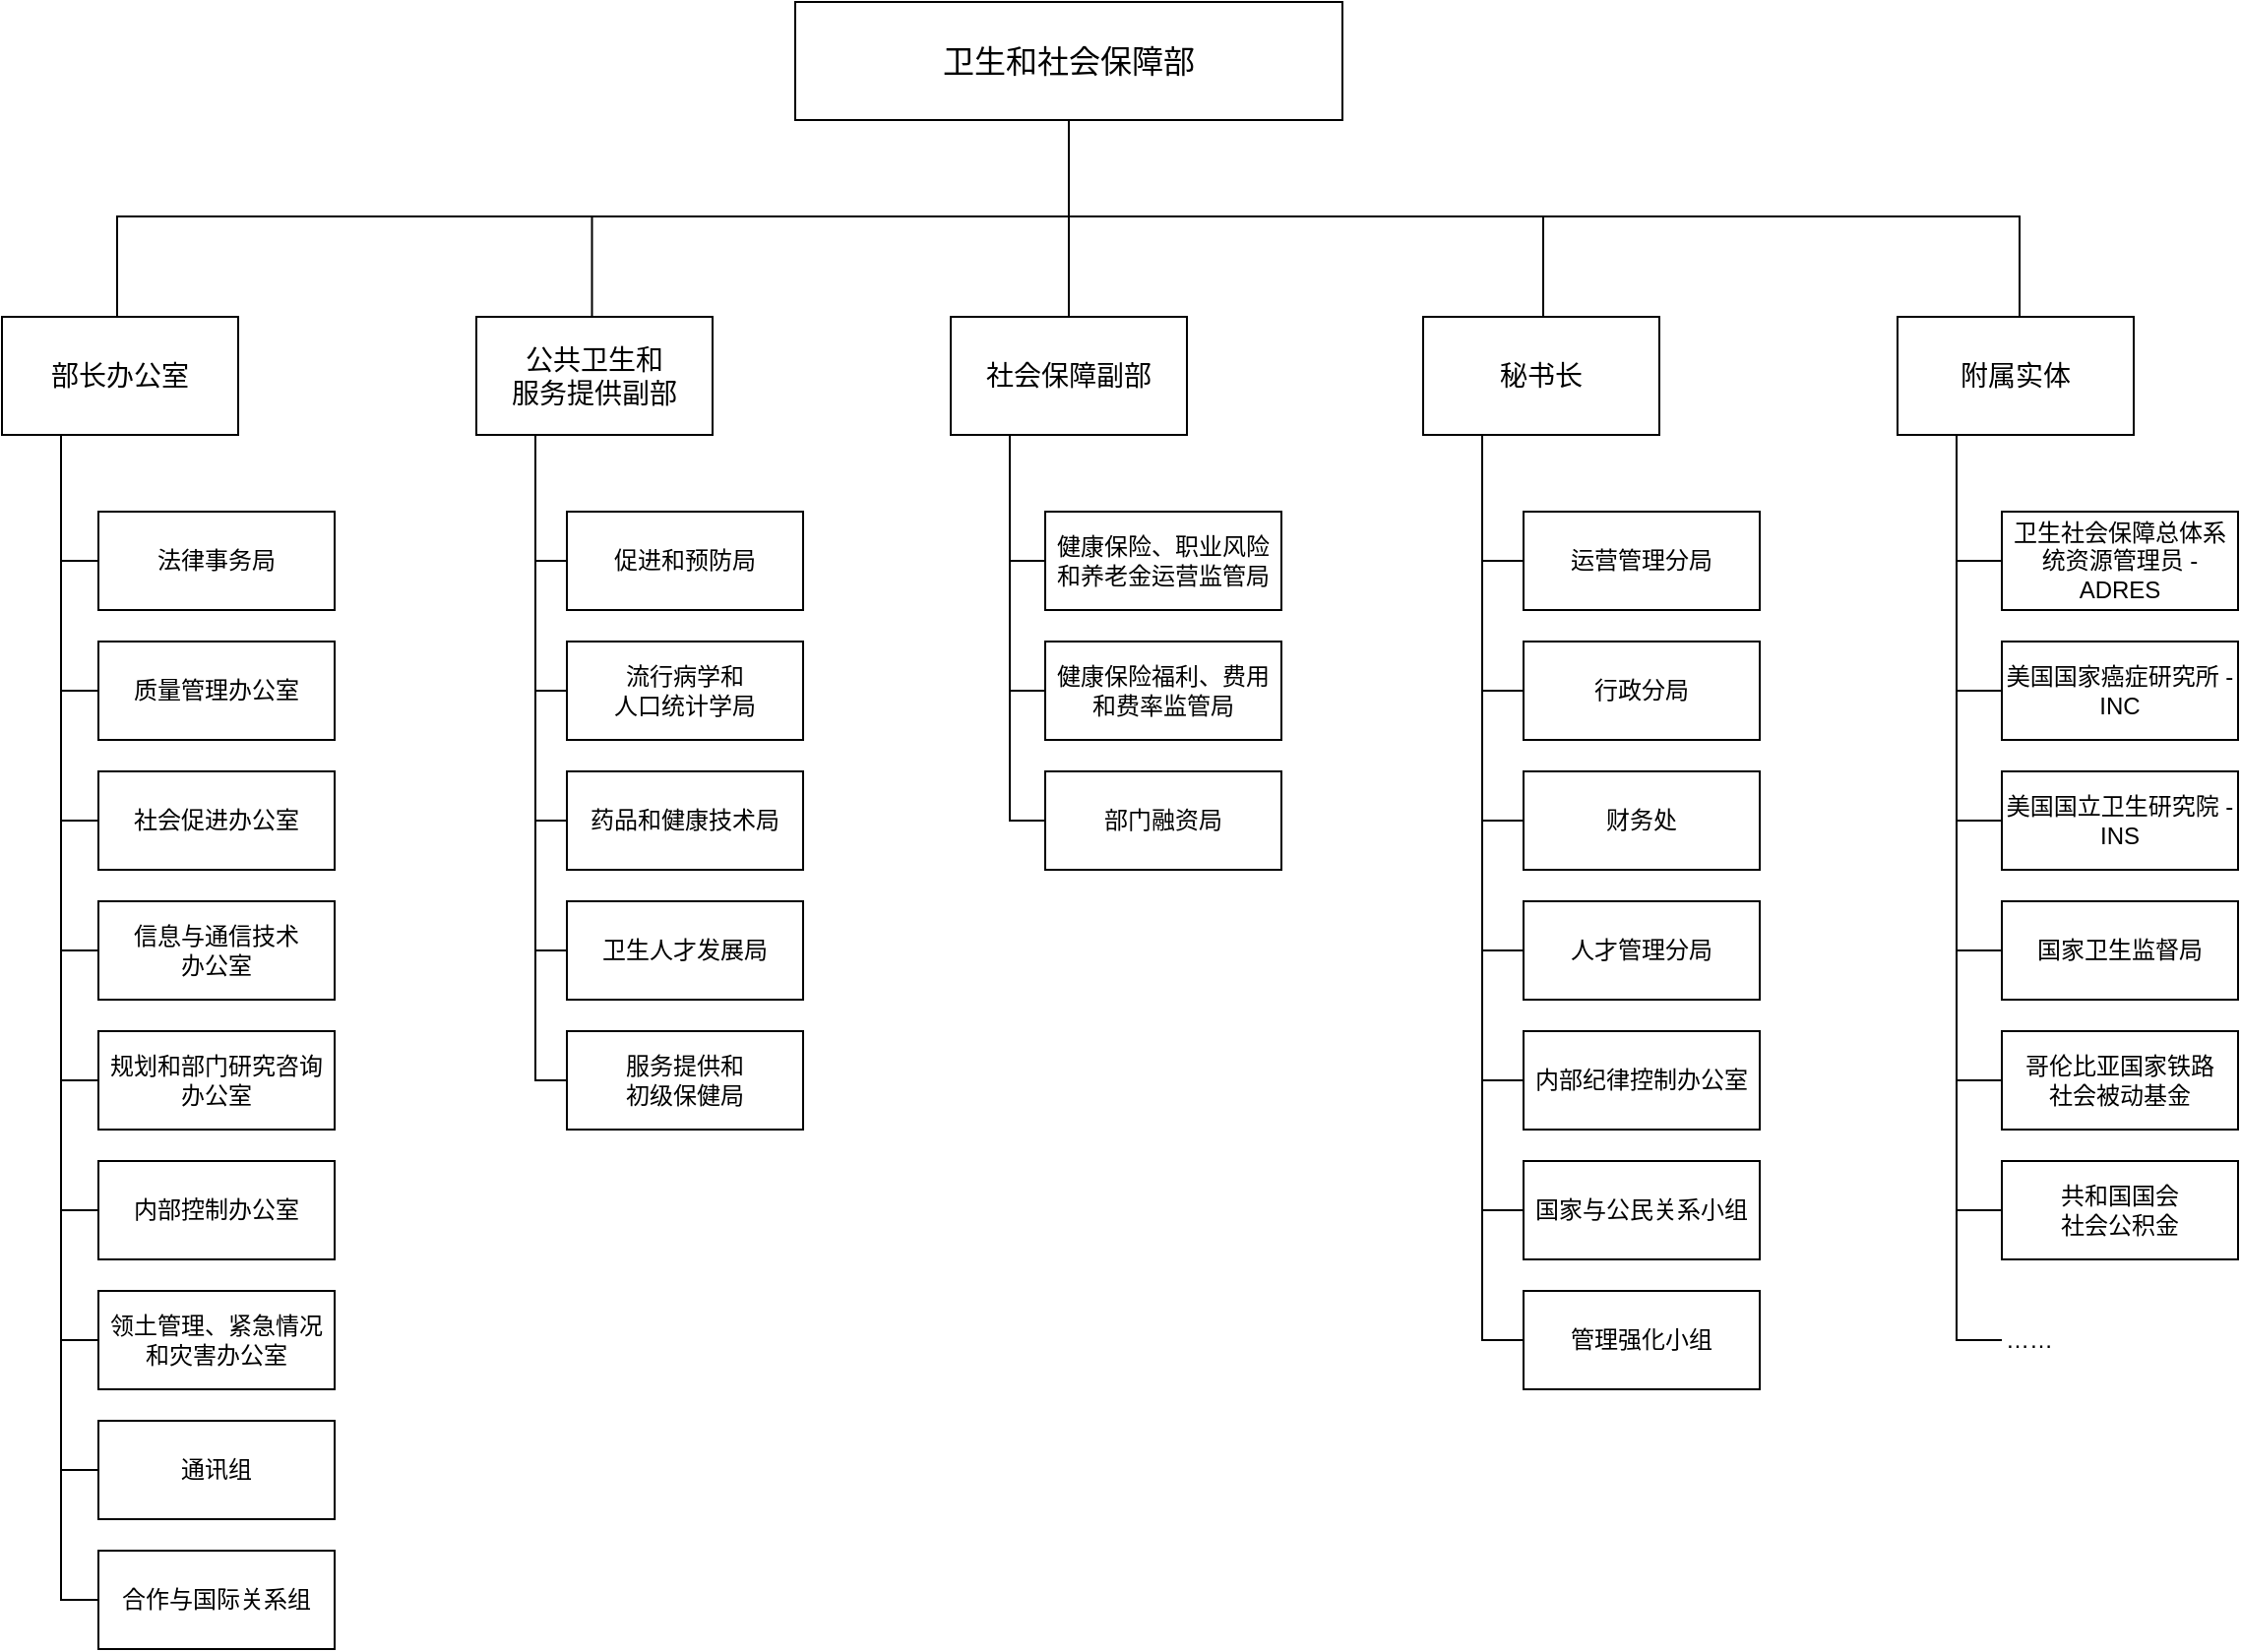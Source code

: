 <mxfile version="24.3.1" type="github">
  <diagram name="第 1 页" id="nsINtxGWiJ4ZphKbCXR5">
    <mxGraphModel dx="2278" dy="1428" grid="0" gridSize="10" guides="1" tooltips="1" connect="1" arrows="1" fold="1" page="0" pageScale="1" pageWidth="827" pageHeight="1169" math="0" shadow="0">
      <root>
        <mxCell id="0" />
        <mxCell id="1" parent="0" />
        <mxCell id="EW5mezHFkuSFeGB_xYiB-1" value="卫生和社会保障部" style="rounded=0;whiteSpace=wrap;html=1;fontSize=16;" vertex="1" parent="1">
          <mxGeometry x="62" y="-134" width="278" height="60" as="geometry" />
        </mxCell>
        <mxCell id="EW5mezHFkuSFeGB_xYiB-72" style="edgeStyle=orthogonalEdgeStyle;rounded=0;orthogonalLoop=1;jettySize=auto;html=1;exitX=0.25;exitY=1;exitDx=0;exitDy=0;entryX=0;entryY=0.5;entryDx=0;entryDy=0;strokeColor=default;align=center;verticalAlign=middle;fontFamily=Helvetica;fontSize=12;fontColor=default;labelBackgroundColor=default;startSize=8;endArrow=none;endSize=8;" edge="1" parent="1" source="EW5mezHFkuSFeGB_xYiB-2" target="EW5mezHFkuSFeGB_xYiB-9">
          <mxGeometry relative="1" as="geometry">
            <Array as="points">
              <mxPoint x="-311" y="150" />
            </Array>
          </mxGeometry>
        </mxCell>
        <mxCell id="EW5mezHFkuSFeGB_xYiB-74" style="edgeStyle=orthogonalEdgeStyle;rounded=0;orthogonalLoop=1;jettySize=auto;html=1;exitX=0.25;exitY=1;exitDx=0;exitDy=0;entryX=0;entryY=0.5;entryDx=0;entryDy=0;strokeColor=default;align=center;verticalAlign=middle;fontFamily=Helvetica;fontSize=12;fontColor=default;labelBackgroundColor=default;startSize=8;endArrow=none;endSize=8;" edge="1" parent="1" source="EW5mezHFkuSFeGB_xYiB-2" target="EW5mezHFkuSFeGB_xYiB-10">
          <mxGeometry relative="1" as="geometry">
            <Array as="points">
              <mxPoint x="-311" y="216" />
            </Array>
          </mxGeometry>
        </mxCell>
        <mxCell id="EW5mezHFkuSFeGB_xYiB-75" style="edgeStyle=orthogonalEdgeStyle;rounded=0;orthogonalLoop=1;jettySize=auto;html=1;exitX=0.25;exitY=1;exitDx=0;exitDy=0;entryX=0;entryY=0.5;entryDx=0;entryDy=0;strokeColor=default;align=center;verticalAlign=middle;fontFamily=Helvetica;fontSize=12;fontColor=default;labelBackgroundColor=default;startSize=8;endArrow=none;endSize=8;" edge="1" parent="1" source="EW5mezHFkuSFeGB_xYiB-2" target="EW5mezHFkuSFeGB_xYiB-11">
          <mxGeometry relative="1" as="geometry">
            <Array as="points">
              <mxPoint x="-311" y="282" />
            </Array>
          </mxGeometry>
        </mxCell>
        <mxCell id="EW5mezHFkuSFeGB_xYiB-76" style="edgeStyle=orthogonalEdgeStyle;rounded=0;orthogonalLoop=1;jettySize=auto;html=1;exitX=0.25;exitY=1;exitDx=0;exitDy=0;entryX=0;entryY=0.5;entryDx=0;entryDy=0;strokeColor=default;align=center;verticalAlign=middle;fontFamily=Helvetica;fontSize=12;fontColor=default;labelBackgroundColor=default;startSize=8;endArrow=none;endSize=8;" edge="1" parent="1" source="EW5mezHFkuSFeGB_xYiB-2" target="EW5mezHFkuSFeGB_xYiB-12">
          <mxGeometry relative="1" as="geometry">
            <Array as="points">
              <mxPoint x="-311" y="348" />
            </Array>
          </mxGeometry>
        </mxCell>
        <mxCell id="EW5mezHFkuSFeGB_xYiB-77" style="edgeStyle=orthogonalEdgeStyle;rounded=0;orthogonalLoop=1;jettySize=auto;html=1;exitX=0.25;exitY=1;exitDx=0;exitDy=0;entryX=0;entryY=0.5;entryDx=0;entryDy=0;strokeColor=default;align=center;verticalAlign=middle;fontFamily=Helvetica;fontSize=12;fontColor=default;labelBackgroundColor=default;startSize=8;endArrow=none;endSize=8;" edge="1" parent="1" source="EW5mezHFkuSFeGB_xYiB-2" target="EW5mezHFkuSFeGB_xYiB-13">
          <mxGeometry relative="1" as="geometry">
            <Array as="points">
              <mxPoint x="-311" y="414" />
            </Array>
          </mxGeometry>
        </mxCell>
        <mxCell id="EW5mezHFkuSFeGB_xYiB-78" style="edgeStyle=orthogonalEdgeStyle;rounded=0;orthogonalLoop=1;jettySize=auto;html=1;exitX=0.25;exitY=1;exitDx=0;exitDy=0;entryX=0;entryY=0.5;entryDx=0;entryDy=0;strokeColor=default;align=center;verticalAlign=middle;fontFamily=Helvetica;fontSize=12;fontColor=default;labelBackgroundColor=default;startSize=8;endArrow=none;endSize=8;" edge="1" parent="1" source="EW5mezHFkuSFeGB_xYiB-2" target="EW5mezHFkuSFeGB_xYiB-14">
          <mxGeometry relative="1" as="geometry">
            <Array as="points">
              <mxPoint x="-311" y="480" />
            </Array>
          </mxGeometry>
        </mxCell>
        <mxCell id="EW5mezHFkuSFeGB_xYiB-79" style="edgeStyle=orthogonalEdgeStyle;rounded=0;orthogonalLoop=1;jettySize=auto;html=1;exitX=0.25;exitY=1;exitDx=0;exitDy=0;entryX=0;entryY=0.5;entryDx=0;entryDy=0;strokeColor=default;align=center;verticalAlign=middle;fontFamily=Helvetica;fontSize=12;fontColor=default;labelBackgroundColor=default;startSize=8;endArrow=none;endSize=8;" edge="1" parent="1" source="EW5mezHFkuSFeGB_xYiB-2" target="EW5mezHFkuSFeGB_xYiB-15">
          <mxGeometry relative="1" as="geometry">
            <Array as="points">
              <mxPoint x="-311" y="546" />
            </Array>
          </mxGeometry>
        </mxCell>
        <mxCell id="EW5mezHFkuSFeGB_xYiB-80" style="edgeStyle=orthogonalEdgeStyle;rounded=0;orthogonalLoop=1;jettySize=auto;html=1;exitX=0.25;exitY=1;exitDx=0;exitDy=0;entryX=0;entryY=0.5;entryDx=0;entryDy=0;strokeColor=default;align=center;verticalAlign=middle;fontFamily=Helvetica;fontSize=12;fontColor=default;labelBackgroundColor=default;startSize=8;endArrow=none;endSize=8;" edge="1" parent="1" source="EW5mezHFkuSFeGB_xYiB-2" target="EW5mezHFkuSFeGB_xYiB-16">
          <mxGeometry relative="1" as="geometry">
            <Array as="points">
              <mxPoint x="-311" y="612" />
            </Array>
          </mxGeometry>
        </mxCell>
        <mxCell id="EW5mezHFkuSFeGB_xYiB-81" style="edgeStyle=orthogonalEdgeStyle;rounded=0;orthogonalLoop=1;jettySize=auto;html=1;exitX=0.25;exitY=1;exitDx=0;exitDy=0;entryX=0;entryY=0.5;entryDx=0;entryDy=0;strokeColor=default;align=center;verticalAlign=middle;fontFamily=Helvetica;fontSize=12;fontColor=default;labelBackgroundColor=default;startSize=8;endArrow=none;endSize=8;" edge="1" parent="1" source="EW5mezHFkuSFeGB_xYiB-2" target="EW5mezHFkuSFeGB_xYiB-17">
          <mxGeometry relative="1" as="geometry">
            <Array as="points">
              <mxPoint x="-311" y="678" />
            </Array>
          </mxGeometry>
        </mxCell>
        <mxCell id="EW5mezHFkuSFeGB_xYiB-2" value="部长办公室" style="rounded=0;whiteSpace=wrap;html=1;fontSize=14;" vertex="1" parent="1">
          <mxGeometry x="-341" y="26" width="120" height="60" as="geometry" />
        </mxCell>
        <mxCell id="EW5mezHFkuSFeGB_xYiB-82" style="edgeStyle=orthogonalEdgeStyle;rounded=0;orthogonalLoop=1;jettySize=auto;html=1;exitX=0.25;exitY=1;exitDx=0;exitDy=0;entryX=0;entryY=0.5;entryDx=0;entryDy=0;strokeColor=default;align=center;verticalAlign=middle;fontFamily=Helvetica;fontSize=12;fontColor=default;labelBackgroundColor=default;startSize=8;endArrow=none;endSize=8;" edge="1" parent="1" source="EW5mezHFkuSFeGB_xYiB-3" target="EW5mezHFkuSFeGB_xYiB-18">
          <mxGeometry relative="1" as="geometry">
            <Array as="points">
              <mxPoint x="-70" y="150" />
            </Array>
          </mxGeometry>
        </mxCell>
        <mxCell id="EW5mezHFkuSFeGB_xYiB-83" style="edgeStyle=orthogonalEdgeStyle;rounded=0;orthogonalLoop=1;jettySize=auto;html=1;exitX=0.25;exitY=1;exitDx=0;exitDy=0;entryX=0;entryY=0.5;entryDx=0;entryDy=0;strokeColor=default;align=center;verticalAlign=middle;fontFamily=Helvetica;fontSize=12;fontColor=default;labelBackgroundColor=default;startSize=8;endArrow=none;endSize=8;" edge="1" parent="1" source="EW5mezHFkuSFeGB_xYiB-3" target="EW5mezHFkuSFeGB_xYiB-20">
          <mxGeometry relative="1" as="geometry">
            <Array as="points">
              <mxPoint x="-70" y="216" />
            </Array>
          </mxGeometry>
        </mxCell>
        <mxCell id="EW5mezHFkuSFeGB_xYiB-84" style="edgeStyle=orthogonalEdgeStyle;rounded=0;orthogonalLoop=1;jettySize=auto;html=1;exitX=0.25;exitY=1;exitDx=0;exitDy=0;entryX=0;entryY=0.5;entryDx=0;entryDy=0;strokeColor=default;align=center;verticalAlign=middle;fontFamily=Helvetica;fontSize=12;fontColor=default;labelBackgroundColor=default;startSize=8;endArrow=none;endSize=8;" edge="1" parent="1" source="EW5mezHFkuSFeGB_xYiB-3" target="EW5mezHFkuSFeGB_xYiB-21">
          <mxGeometry relative="1" as="geometry">
            <Array as="points">
              <mxPoint x="-70" y="282" />
            </Array>
          </mxGeometry>
        </mxCell>
        <mxCell id="EW5mezHFkuSFeGB_xYiB-85" style="edgeStyle=orthogonalEdgeStyle;rounded=0;orthogonalLoop=1;jettySize=auto;html=1;exitX=0.25;exitY=1;exitDx=0;exitDy=0;entryX=0;entryY=0.5;entryDx=0;entryDy=0;strokeColor=default;align=center;verticalAlign=middle;fontFamily=Helvetica;fontSize=12;fontColor=default;labelBackgroundColor=default;startSize=8;endArrow=none;endSize=8;" edge="1" parent="1" source="EW5mezHFkuSFeGB_xYiB-3" target="EW5mezHFkuSFeGB_xYiB-22">
          <mxGeometry relative="1" as="geometry">
            <Array as="points">
              <mxPoint x="-70" y="348" />
            </Array>
          </mxGeometry>
        </mxCell>
        <mxCell id="EW5mezHFkuSFeGB_xYiB-86" style="edgeStyle=orthogonalEdgeStyle;rounded=0;orthogonalLoop=1;jettySize=auto;html=1;exitX=0.25;exitY=1;exitDx=0;exitDy=0;entryX=0;entryY=0.5;entryDx=0;entryDy=0;strokeColor=default;align=center;verticalAlign=middle;fontFamily=Helvetica;fontSize=12;fontColor=default;labelBackgroundColor=default;startSize=8;endArrow=none;endSize=8;" edge="1" parent="1" source="EW5mezHFkuSFeGB_xYiB-3" target="EW5mezHFkuSFeGB_xYiB-23">
          <mxGeometry relative="1" as="geometry">
            <Array as="points">
              <mxPoint x="-70" y="414" />
            </Array>
          </mxGeometry>
        </mxCell>
        <mxCell id="EW5mezHFkuSFeGB_xYiB-3" value="公共卫生和&lt;div style=&quot;font-size: 14px;&quot;&gt;服务提供副部&lt;/div&gt;" style="rounded=0;whiteSpace=wrap;html=1;fontSize=14;" vertex="1" parent="1">
          <mxGeometry x="-100" y="26" width="120" height="60" as="geometry" />
        </mxCell>
        <mxCell id="EW5mezHFkuSFeGB_xYiB-87" style="edgeStyle=orthogonalEdgeStyle;rounded=0;orthogonalLoop=1;jettySize=auto;html=1;exitX=0.25;exitY=1;exitDx=0;exitDy=0;entryX=0;entryY=0.5;entryDx=0;entryDy=0;strokeColor=default;align=center;verticalAlign=middle;fontFamily=Helvetica;fontSize=12;fontColor=default;labelBackgroundColor=default;startSize=8;endArrow=none;endSize=8;" edge="1" parent="1" source="EW5mezHFkuSFeGB_xYiB-4" target="EW5mezHFkuSFeGB_xYiB-24">
          <mxGeometry relative="1" as="geometry">
            <Array as="points">
              <mxPoint x="171" y="150" />
            </Array>
          </mxGeometry>
        </mxCell>
        <mxCell id="EW5mezHFkuSFeGB_xYiB-88" style="edgeStyle=orthogonalEdgeStyle;rounded=0;orthogonalLoop=1;jettySize=auto;html=1;exitX=0.25;exitY=1;exitDx=0;exitDy=0;entryX=0;entryY=0.5;entryDx=0;entryDy=0;strokeColor=default;align=center;verticalAlign=middle;fontFamily=Helvetica;fontSize=12;fontColor=default;labelBackgroundColor=default;startSize=8;endArrow=none;endSize=8;" edge="1" parent="1" source="EW5mezHFkuSFeGB_xYiB-4" target="EW5mezHFkuSFeGB_xYiB-25">
          <mxGeometry relative="1" as="geometry">
            <Array as="points">
              <mxPoint x="171" y="216" />
            </Array>
          </mxGeometry>
        </mxCell>
        <mxCell id="EW5mezHFkuSFeGB_xYiB-89" style="edgeStyle=orthogonalEdgeStyle;rounded=0;orthogonalLoop=1;jettySize=auto;html=1;exitX=0.25;exitY=1;exitDx=0;exitDy=0;entryX=0;entryY=0.5;entryDx=0;entryDy=0;strokeColor=default;align=center;verticalAlign=middle;fontFamily=Helvetica;fontSize=12;fontColor=default;labelBackgroundColor=default;startSize=8;endArrow=none;endSize=8;" edge="1" parent="1" source="EW5mezHFkuSFeGB_xYiB-4" target="EW5mezHFkuSFeGB_xYiB-26">
          <mxGeometry relative="1" as="geometry">
            <Array as="points">
              <mxPoint x="171" y="282" />
            </Array>
          </mxGeometry>
        </mxCell>
        <mxCell id="EW5mezHFkuSFeGB_xYiB-4" value="社会保障副部" style="rounded=0;whiteSpace=wrap;html=1;fontSize=14;" vertex="1" parent="1">
          <mxGeometry x="141" y="26" width="120" height="60" as="geometry" />
        </mxCell>
        <mxCell id="EW5mezHFkuSFeGB_xYiB-90" style="edgeStyle=orthogonalEdgeStyle;rounded=0;orthogonalLoop=1;jettySize=auto;html=1;exitX=0.25;exitY=1;exitDx=0;exitDy=0;entryX=0;entryY=0.5;entryDx=0;entryDy=0;strokeColor=default;align=center;verticalAlign=middle;fontFamily=Helvetica;fontSize=12;fontColor=default;labelBackgroundColor=default;startSize=8;endArrow=none;endSize=8;" edge="1" parent="1" source="EW5mezHFkuSFeGB_xYiB-5" target="EW5mezHFkuSFeGB_xYiB-27">
          <mxGeometry relative="1" as="geometry" />
        </mxCell>
        <mxCell id="EW5mezHFkuSFeGB_xYiB-91" style="edgeStyle=orthogonalEdgeStyle;rounded=0;orthogonalLoop=1;jettySize=auto;html=1;exitX=0.25;exitY=1;exitDx=0;exitDy=0;entryX=0;entryY=0.5;entryDx=0;entryDy=0;strokeColor=default;align=center;verticalAlign=middle;fontFamily=Helvetica;fontSize=12;fontColor=default;labelBackgroundColor=default;startSize=8;endArrow=none;endSize=8;" edge="1" parent="1" source="EW5mezHFkuSFeGB_xYiB-5" target="EW5mezHFkuSFeGB_xYiB-28">
          <mxGeometry relative="1" as="geometry" />
        </mxCell>
        <mxCell id="EW5mezHFkuSFeGB_xYiB-92" style="edgeStyle=orthogonalEdgeStyle;rounded=0;orthogonalLoop=1;jettySize=auto;html=1;exitX=0.25;exitY=1;exitDx=0;exitDy=0;entryX=0;entryY=0.5;entryDx=0;entryDy=0;strokeColor=default;align=center;verticalAlign=middle;fontFamily=Helvetica;fontSize=12;fontColor=default;labelBackgroundColor=default;startSize=8;endArrow=none;endSize=8;" edge="1" parent="1" source="EW5mezHFkuSFeGB_xYiB-5" target="EW5mezHFkuSFeGB_xYiB-29">
          <mxGeometry relative="1" as="geometry" />
        </mxCell>
        <mxCell id="EW5mezHFkuSFeGB_xYiB-93" style="edgeStyle=orthogonalEdgeStyle;rounded=0;orthogonalLoop=1;jettySize=auto;html=1;exitX=0.25;exitY=1;exitDx=0;exitDy=0;entryX=0;entryY=0.5;entryDx=0;entryDy=0;strokeColor=default;align=center;verticalAlign=middle;fontFamily=Helvetica;fontSize=12;fontColor=default;labelBackgroundColor=default;startSize=8;endArrow=none;endSize=8;" edge="1" parent="1" source="EW5mezHFkuSFeGB_xYiB-5" target="EW5mezHFkuSFeGB_xYiB-30">
          <mxGeometry relative="1" as="geometry" />
        </mxCell>
        <mxCell id="EW5mezHFkuSFeGB_xYiB-94" style="edgeStyle=orthogonalEdgeStyle;rounded=0;orthogonalLoop=1;jettySize=auto;html=1;exitX=0.25;exitY=1;exitDx=0;exitDy=0;entryX=0;entryY=0.5;entryDx=0;entryDy=0;strokeColor=default;align=center;verticalAlign=middle;fontFamily=Helvetica;fontSize=12;fontColor=default;labelBackgroundColor=default;startSize=8;endArrow=none;endSize=8;" edge="1" parent="1" source="EW5mezHFkuSFeGB_xYiB-5" target="EW5mezHFkuSFeGB_xYiB-31">
          <mxGeometry relative="1" as="geometry" />
        </mxCell>
        <mxCell id="EW5mezHFkuSFeGB_xYiB-95" style="edgeStyle=orthogonalEdgeStyle;rounded=0;orthogonalLoop=1;jettySize=auto;html=1;exitX=0.25;exitY=1;exitDx=0;exitDy=0;entryX=0;entryY=0.5;entryDx=0;entryDy=0;strokeColor=default;align=center;verticalAlign=middle;fontFamily=Helvetica;fontSize=12;fontColor=default;labelBackgroundColor=default;startSize=8;endArrow=none;endSize=8;" edge="1" parent="1" source="EW5mezHFkuSFeGB_xYiB-5" target="EW5mezHFkuSFeGB_xYiB-32">
          <mxGeometry relative="1" as="geometry" />
        </mxCell>
        <mxCell id="EW5mezHFkuSFeGB_xYiB-96" style="edgeStyle=orthogonalEdgeStyle;rounded=0;orthogonalLoop=1;jettySize=auto;html=1;exitX=0.25;exitY=1;exitDx=0;exitDy=0;entryX=0;entryY=0.5;entryDx=0;entryDy=0;strokeColor=default;align=center;verticalAlign=middle;fontFamily=Helvetica;fontSize=12;fontColor=default;labelBackgroundColor=default;startSize=8;endArrow=none;endSize=8;" edge="1" parent="1" source="EW5mezHFkuSFeGB_xYiB-5" target="EW5mezHFkuSFeGB_xYiB-33">
          <mxGeometry relative="1" as="geometry" />
        </mxCell>
        <mxCell id="EW5mezHFkuSFeGB_xYiB-5" value="秘书长" style="rounded=0;whiteSpace=wrap;html=1;fontSize=14;" vertex="1" parent="1">
          <mxGeometry x="381" y="26" width="120" height="60" as="geometry" />
        </mxCell>
        <mxCell id="EW5mezHFkuSFeGB_xYiB-97" style="edgeStyle=orthogonalEdgeStyle;rounded=0;orthogonalLoop=1;jettySize=auto;html=1;exitX=0.25;exitY=1;exitDx=0;exitDy=0;entryX=0;entryY=0.5;entryDx=0;entryDy=0;strokeColor=default;align=center;verticalAlign=middle;fontFamily=Helvetica;fontSize=12;fontColor=default;labelBackgroundColor=default;startSize=8;endArrow=none;endSize=8;" edge="1" parent="1" source="EW5mezHFkuSFeGB_xYiB-6" target="EW5mezHFkuSFeGB_xYiB-34">
          <mxGeometry relative="1" as="geometry" />
        </mxCell>
        <mxCell id="EW5mezHFkuSFeGB_xYiB-98" style="edgeStyle=orthogonalEdgeStyle;rounded=0;orthogonalLoop=1;jettySize=auto;html=1;exitX=0.25;exitY=1;exitDx=0;exitDy=0;entryX=0;entryY=0.5;entryDx=0;entryDy=0;strokeColor=default;align=center;verticalAlign=middle;fontFamily=Helvetica;fontSize=12;fontColor=default;labelBackgroundColor=default;startSize=8;endArrow=none;endSize=8;" edge="1" parent="1" source="EW5mezHFkuSFeGB_xYiB-6" target="EW5mezHFkuSFeGB_xYiB-36">
          <mxGeometry relative="1" as="geometry" />
        </mxCell>
        <mxCell id="EW5mezHFkuSFeGB_xYiB-99" style="edgeStyle=orthogonalEdgeStyle;rounded=0;orthogonalLoop=1;jettySize=auto;html=1;exitX=0.25;exitY=1;exitDx=0;exitDy=0;entryX=0;entryY=0.5;entryDx=0;entryDy=0;strokeColor=default;align=center;verticalAlign=middle;fontFamily=Helvetica;fontSize=12;fontColor=default;labelBackgroundColor=default;startSize=8;endArrow=none;endSize=8;" edge="1" parent="1" source="EW5mezHFkuSFeGB_xYiB-6" target="EW5mezHFkuSFeGB_xYiB-37">
          <mxGeometry relative="1" as="geometry" />
        </mxCell>
        <mxCell id="EW5mezHFkuSFeGB_xYiB-100" style="edgeStyle=orthogonalEdgeStyle;rounded=0;orthogonalLoop=1;jettySize=auto;html=1;exitX=0.25;exitY=1;exitDx=0;exitDy=0;entryX=0;entryY=0.5;entryDx=0;entryDy=0;strokeColor=default;align=center;verticalAlign=middle;fontFamily=Helvetica;fontSize=12;fontColor=default;labelBackgroundColor=default;startSize=8;endArrow=none;endSize=8;" edge="1" parent="1" source="EW5mezHFkuSFeGB_xYiB-6" target="EW5mezHFkuSFeGB_xYiB-38">
          <mxGeometry relative="1" as="geometry" />
        </mxCell>
        <mxCell id="EW5mezHFkuSFeGB_xYiB-101" style="edgeStyle=orthogonalEdgeStyle;rounded=0;orthogonalLoop=1;jettySize=auto;html=1;exitX=0.25;exitY=1;exitDx=0;exitDy=0;entryX=0;entryY=0.5;entryDx=0;entryDy=0;strokeColor=default;align=center;verticalAlign=middle;fontFamily=Helvetica;fontSize=12;fontColor=default;labelBackgroundColor=default;startSize=8;endArrow=none;endSize=8;" edge="1" parent="1" source="EW5mezHFkuSFeGB_xYiB-6" target="EW5mezHFkuSFeGB_xYiB-39">
          <mxGeometry relative="1" as="geometry" />
        </mxCell>
        <mxCell id="EW5mezHFkuSFeGB_xYiB-102" style="edgeStyle=orthogonalEdgeStyle;rounded=0;orthogonalLoop=1;jettySize=auto;html=1;exitX=0.25;exitY=1;exitDx=0;exitDy=0;entryX=0;entryY=0.5;entryDx=0;entryDy=0;strokeColor=default;align=center;verticalAlign=middle;fontFamily=Helvetica;fontSize=12;fontColor=default;labelBackgroundColor=default;startSize=8;endArrow=none;endSize=8;" edge="1" parent="1" source="EW5mezHFkuSFeGB_xYiB-6" target="EW5mezHFkuSFeGB_xYiB-40">
          <mxGeometry relative="1" as="geometry" />
        </mxCell>
        <mxCell id="EW5mezHFkuSFeGB_xYiB-105" style="edgeStyle=orthogonalEdgeStyle;rounded=0;orthogonalLoop=1;jettySize=auto;html=1;exitX=0.25;exitY=1;exitDx=0;exitDy=0;entryX=0;entryY=0.5;entryDx=0;entryDy=0;strokeColor=default;align=center;verticalAlign=middle;fontFamily=Helvetica;fontSize=12;fontColor=default;labelBackgroundColor=default;startSize=8;endArrow=none;endSize=8;" edge="1" parent="1" source="EW5mezHFkuSFeGB_xYiB-6" target="EW5mezHFkuSFeGB_xYiB-104">
          <mxGeometry relative="1" as="geometry" />
        </mxCell>
        <mxCell id="EW5mezHFkuSFeGB_xYiB-6" value="附属实体" style="rounded=0;whiteSpace=wrap;html=1;fontSize=14;" vertex="1" parent="1">
          <mxGeometry x="622" y="26" width="120" height="60" as="geometry" />
        </mxCell>
        <mxCell id="EW5mezHFkuSFeGB_xYiB-9" value="法律事务局" style="rounded=0;whiteSpace=wrap;html=1;" vertex="1" parent="1">
          <mxGeometry x="-292" y="125" width="120" height="50" as="geometry" />
        </mxCell>
        <mxCell id="EW5mezHFkuSFeGB_xYiB-10" value="&lt;div&gt;质量管理办公室&lt;/div&gt;" style="rounded=0;whiteSpace=wrap;html=1;" vertex="1" parent="1">
          <mxGeometry x="-292" y="191" width="120" height="50" as="geometry" />
        </mxCell>
        <mxCell id="EW5mezHFkuSFeGB_xYiB-11" value="&lt;div&gt;&lt;span style=&quot;background-color: initial;&quot;&gt;社会促进办公室&lt;/span&gt;&lt;/div&gt;&lt;div&gt;&lt;/div&gt;" style="rounded=0;whiteSpace=wrap;html=1;" vertex="1" parent="1">
          <mxGeometry x="-292" y="257" width="120" height="50" as="geometry" />
        </mxCell>
        <mxCell id="EW5mezHFkuSFeGB_xYiB-12" value="&lt;div&gt;&lt;div&gt;&lt;span style=&quot;background-color: initial;&quot;&gt;信息与通信技术&lt;/span&gt;&lt;/div&gt;&lt;div&gt;&lt;span style=&quot;background-color: initial;&quot;&gt;办公室&lt;/span&gt;&lt;/div&gt;&lt;/div&gt;&lt;div&gt;&lt;/div&gt;" style="rounded=0;whiteSpace=wrap;html=1;" vertex="1" parent="1">
          <mxGeometry x="-292" y="323" width="120" height="50" as="geometry" />
        </mxCell>
        <mxCell id="EW5mezHFkuSFeGB_xYiB-13" value="&lt;div&gt;&lt;div&gt;规划和部门研究咨询办公室&lt;br&gt;&lt;/div&gt;&lt;/div&gt;&lt;div&gt;&lt;/div&gt;" style="rounded=0;whiteSpace=wrap;html=1;" vertex="1" parent="1">
          <mxGeometry x="-292" y="389" width="120" height="50" as="geometry" />
        </mxCell>
        <mxCell id="EW5mezHFkuSFeGB_xYiB-14" value="&lt;div&gt;&lt;div&gt;内部控制办公室&lt;br&gt;&lt;/div&gt;&lt;/div&gt;&lt;div&gt;&lt;/div&gt;" style="rounded=0;whiteSpace=wrap;html=1;" vertex="1" parent="1">
          <mxGeometry x="-292" y="455" width="120" height="50" as="geometry" />
        </mxCell>
        <mxCell id="EW5mezHFkuSFeGB_xYiB-15" value="&lt;div&gt;&lt;div&gt;领土管理、紧急情况和灾害办公室&lt;br&gt;&lt;/div&gt;&lt;/div&gt;&lt;div&gt;&lt;/div&gt;" style="rounded=0;whiteSpace=wrap;html=1;" vertex="1" parent="1">
          <mxGeometry x="-292" y="521" width="120" height="50" as="geometry" />
        </mxCell>
        <mxCell id="EW5mezHFkuSFeGB_xYiB-16" value="&lt;div&gt;&lt;div&gt;通讯组&lt;br&gt;&lt;/div&gt;&lt;/div&gt;&lt;div&gt;&lt;/div&gt;" style="rounded=0;whiteSpace=wrap;html=1;" vertex="1" parent="1">
          <mxGeometry x="-292" y="587" width="120" height="50" as="geometry" />
        </mxCell>
        <mxCell id="EW5mezHFkuSFeGB_xYiB-17" value="&lt;div&gt;&lt;div&gt;合作与国际关系组&lt;br&gt;&lt;/div&gt;&lt;/div&gt;&lt;div&gt;&lt;/div&gt;" style="rounded=0;whiteSpace=wrap;html=1;" vertex="1" parent="1">
          <mxGeometry x="-292" y="653" width="120" height="50" as="geometry" />
        </mxCell>
        <mxCell id="EW5mezHFkuSFeGB_xYiB-41" value="" style="group" vertex="1" connectable="0" parent="1">
          <mxGeometry x="675" y="125" width="120" height="380" as="geometry" />
        </mxCell>
        <mxCell id="EW5mezHFkuSFeGB_xYiB-34" value="卫生社会保障总体系统资源管理员 ‑ ADRES" style="rounded=0;whiteSpace=wrap;html=1;" vertex="1" parent="EW5mezHFkuSFeGB_xYiB-41">
          <mxGeometry width="120" height="50" as="geometry" />
        </mxCell>
        <mxCell id="EW5mezHFkuSFeGB_xYiB-36" value="美国国家癌症研究所 ‑ INC" style="rounded=0;whiteSpace=wrap;html=1;" vertex="1" parent="EW5mezHFkuSFeGB_xYiB-41">
          <mxGeometry y="66" width="120" height="50" as="geometry" />
        </mxCell>
        <mxCell id="EW5mezHFkuSFeGB_xYiB-37" value="美国国立卫生研究院 ‑ INS" style="rounded=0;whiteSpace=wrap;html=1;" vertex="1" parent="EW5mezHFkuSFeGB_xYiB-41">
          <mxGeometry y="132" width="120" height="50" as="geometry" />
        </mxCell>
        <mxCell id="EW5mezHFkuSFeGB_xYiB-38" value="国家卫生监督局" style="rounded=0;whiteSpace=wrap;html=1;" vertex="1" parent="EW5mezHFkuSFeGB_xYiB-41">
          <mxGeometry y="198" width="120" height="50" as="geometry" />
        </mxCell>
        <mxCell id="EW5mezHFkuSFeGB_xYiB-39" value="哥伦比亚国家铁路&lt;div&gt;社会被动基金&lt;/div&gt;" style="rounded=0;whiteSpace=wrap;html=1;" vertex="1" parent="EW5mezHFkuSFeGB_xYiB-41">
          <mxGeometry y="264" width="120" height="50" as="geometry" />
        </mxCell>
        <mxCell id="EW5mezHFkuSFeGB_xYiB-40" value="共和国国会&lt;div&gt;社会&lt;span style=&quot;background-color: initial;&quot;&gt;公积金&lt;/span&gt;&lt;/div&gt;" style="rounded=0;whiteSpace=wrap;html=1;" vertex="1" parent="EW5mezHFkuSFeGB_xYiB-41">
          <mxGeometry y="330" width="120" height="50" as="geometry" />
        </mxCell>
        <mxCell id="EW5mezHFkuSFeGB_xYiB-42" value="" style="group" vertex="1" connectable="0" parent="1">
          <mxGeometry x="432" y="125" width="120" height="446" as="geometry" />
        </mxCell>
        <mxCell id="EW5mezHFkuSFeGB_xYiB-27" value="运营管理分局" style="rounded=0;whiteSpace=wrap;html=1;" vertex="1" parent="EW5mezHFkuSFeGB_xYiB-42">
          <mxGeometry width="120" height="50" as="geometry" />
        </mxCell>
        <mxCell id="EW5mezHFkuSFeGB_xYiB-28" value="行政分局" style="rounded=0;whiteSpace=wrap;html=1;" vertex="1" parent="EW5mezHFkuSFeGB_xYiB-42">
          <mxGeometry y="66" width="120" height="50" as="geometry" />
        </mxCell>
        <mxCell id="EW5mezHFkuSFeGB_xYiB-29" value="财务处" style="rounded=0;whiteSpace=wrap;html=1;" vertex="1" parent="EW5mezHFkuSFeGB_xYiB-42">
          <mxGeometry y="132" width="120" height="50" as="geometry" />
        </mxCell>
        <mxCell id="EW5mezHFkuSFeGB_xYiB-30" value="人才管理分局" style="rounded=0;whiteSpace=wrap;html=1;" vertex="1" parent="EW5mezHFkuSFeGB_xYiB-42">
          <mxGeometry y="198" width="120" height="50" as="geometry" />
        </mxCell>
        <mxCell id="EW5mezHFkuSFeGB_xYiB-31" value="内部纪律控制办公室" style="rounded=0;whiteSpace=wrap;html=1;" vertex="1" parent="EW5mezHFkuSFeGB_xYiB-42">
          <mxGeometry y="264" width="120" height="50" as="geometry" />
        </mxCell>
        <mxCell id="EW5mezHFkuSFeGB_xYiB-32" value="国家与公民关系小组" style="rounded=0;whiteSpace=wrap;html=1;" vertex="1" parent="EW5mezHFkuSFeGB_xYiB-42">
          <mxGeometry y="330" width="120" height="50" as="geometry" />
        </mxCell>
        <mxCell id="EW5mezHFkuSFeGB_xYiB-33" value="管理强化小组" style="rounded=0;whiteSpace=wrap;html=1;" vertex="1" parent="EW5mezHFkuSFeGB_xYiB-42">
          <mxGeometry y="396" width="120" height="50" as="geometry" />
        </mxCell>
        <mxCell id="EW5mezHFkuSFeGB_xYiB-43" value="" style="group" vertex="1" connectable="0" parent="1">
          <mxGeometry x="189" y="125" width="120" height="182" as="geometry" />
        </mxCell>
        <mxCell id="EW5mezHFkuSFeGB_xYiB-24" value="健康保险、职业风险和养老金运营监管局" style="rounded=0;whiteSpace=wrap;html=1;" vertex="1" parent="EW5mezHFkuSFeGB_xYiB-43">
          <mxGeometry width="120" height="50" as="geometry" />
        </mxCell>
        <mxCell id="EW5mezHFkuSFeGB_xYiB-25" value="健康保险福利、费用和费率监管局" style="rounded=0;whiteSpace=wrap;html=1;" vertex="1" parent="EW5mezHFkuSFeGB_xYiB-43">
          <mxGeometry y="66" width="120" height="50" as="geometry" />
        </mxCell>
        <mxCell id="EW5mezHFkuSFeGB_xYiB-26" value="部门融资局" style="rounded=0;whiteSpace=wrap;html=1;" vertex="1" parent="EW5mezHFkuSFeGB_xYiB-43">
          <mxGeometry y="132" width="120" height="50" as="geometry" />
        </mxCell>
        <mxCell id="EW5mezHFkuSFeGB_xYiB-44" value="" style="group" vertex="1" connectable="0" parent="1">
          <mxGeometry x="-54" y="125" width="120" height="314" as="geometry" />
        </mxCell>
        <mxCell id="EW5mezHFkuSFeGB_xYiB-18" value="促进和预防局" style="rounded=0;whiteSpace=wrap;html=1;" vertex="1" parent="EW5mezHFkuSFeGB_xYiB-44">
          <mxGeometry width="120" height="50" as="geometry" />
        </mxCell>
        <mxCell id="EW5mezHFkuSFeGB_xYiB-20" value="流行病学和&lt;div&gt;人口统计学局&lt;/div&gt;" style="rounded=0;whiteSpace=wrap;html=1;" vertex="1" parent="EW5mezHFkuSFeGB_xYiB-44">
          <mxGeometry y="66" width="120" height="50" as="geometry" />
        </mxCell>
        <mxCell id="EW5mezHFkuSFeGB_xYiB-21" value="药品和健康技术局" style="rounded=0;whiteSpace=wrap;html=1;" vertex="1" parent="EW5mezHFkuSFeGB_xYiB-44">
          <mxGeometry y="132" width="120" height="50" as="geometry" />
        </mxCell>
        <mxCell id="EW5mezHFkuSFeGB_xYiB-22" value="卫生人才发展局" style="rounded=0;whiteSpace=wrap;html=1;" vertex="1" parent="EW5mezHFkuSFeGB_xYiB-44">
          <mxGeometry y="198" width="120" height="50" as="geometry" />
        </mxCell>
        <mxCell id="EW5mezHFkuSFeGB_xYiB-23" value="服务提供和&lt;div&gt;初级保健局&lt;/div&gt;" style="rounded=0;whiteSpace=wrap;html=1;" vertex="1" parent="EW5mezHFkuSFeGB_xYiB-44">
          <mxGeometry y="264" width="120" height="50" as="geometry" />
        </mxCell>
        <mxCell id="EW5mezHFkuSFeGB_xYiB-49" value="" style="endArrow=none;html=1;rounded=0;fontSize=12;startSize=8;endSize=8;curved=0;entryX=0.5;entryY=1;entryDx=0;entryDy=0;exitX=0.5;exitY=0;exitDx=0;exitDy=0;" edge="1" parent="1" source="EW5mezHFkuSFeGB_xYiB-4" target="EW5mezHFkuSFeGB_xYiB-1">
          <mxGeometry width="50" height="50" relative="1" as="geometry">
            <mxPoint x="135" y="159" as="sourcePoint" />
            <mxPoint x="185" y="109" as="targetPoint" />
          </mxGeometry>
        </mxCell>
        <mxCell id="EW5mezHFkuSFeGB_xYiB-51" value="" style="shape=partialRectangle;whiteSpace=wrap;html=1;bottom=0;right=0;fillColor=none;" vertex="1" parent="1">
          <mxGeometry x="-282.5" y="-25" width="482.5" height="51" as="geometry" />
        </mxCell>
        <mxCell id="EW5mezHFkuSFeGB_xYiB-52" style="edgeStyle=none;curved=0;rounded=0;orthogonalLoop=1;jettySize=auto;html=1;exitX=0.5;exitY=0;exitDx=0;exitDy=0;entryX=0.5;entryY=1;entryDx=0;entryDy=0;fontSize=12;startSize=8;endSize=8;startArrow=none;startFill=0;endArrow=none;endFill=0;" edge="1" parent="1" source="EW5mezHFkuSFeGB_xYiB-51" target="EW5mezHFkuSFeGB_xYiB-51">
          <mxGeometry relative="1" as="geometry" />
        </mxCell>
        <mxCell id="EW5mezHFkuSFeGB_xYiB-54" value="" style="shape=partialRectangle;whiteSpace=wrap;html=1;bottom=0;right=0;fillColor=none;direction=east;flipH=1;" vertex="1" parent="1">
          <mxGeometry x="200" y="-25" width="484" height="51" as="geometry" />
        </mxCell>
        <mxCell id="EW5mezHFkuSFeGB_xYiB-56" style="edgeStyle=none;curved=1;rounded=0;orthogonalLoop=1;jettySize=auto;html=1;exitX=0.5;exitY=0;exitDx=0;exitDy=0;entryX=0.5;entryY=1;entryDx=0;entryDy=0;fontSize=12;startSize=8;endSize=8;endArrow=none;endFill=0;" edge="1" parent="1" source="EW5mezHFkuSFeGB_xYiB-54" target="EW5mezHFkuSFeGB_xYiB-54">
          <mxGeometry relative="1" as="geometry" />
        </mxCell>
        <mxCell id="EW5mezHFkuSFeGB_xYiB-104" value="……" style="text;html=1;align=left;verticalAlign=middle;whiteSpace=wrap;rounded=0;fontSize=12;fontFamily=Helvetica;fontColor=default;labelBackgroundColor=default;" vertex="1" parent="1">
          <mxGeometry x="675" y="531" width="120" height="30" as="geometry" />
        </mxCell>
      </root>
    </mxGraphModel>
  </diagram>
</mxfile>
